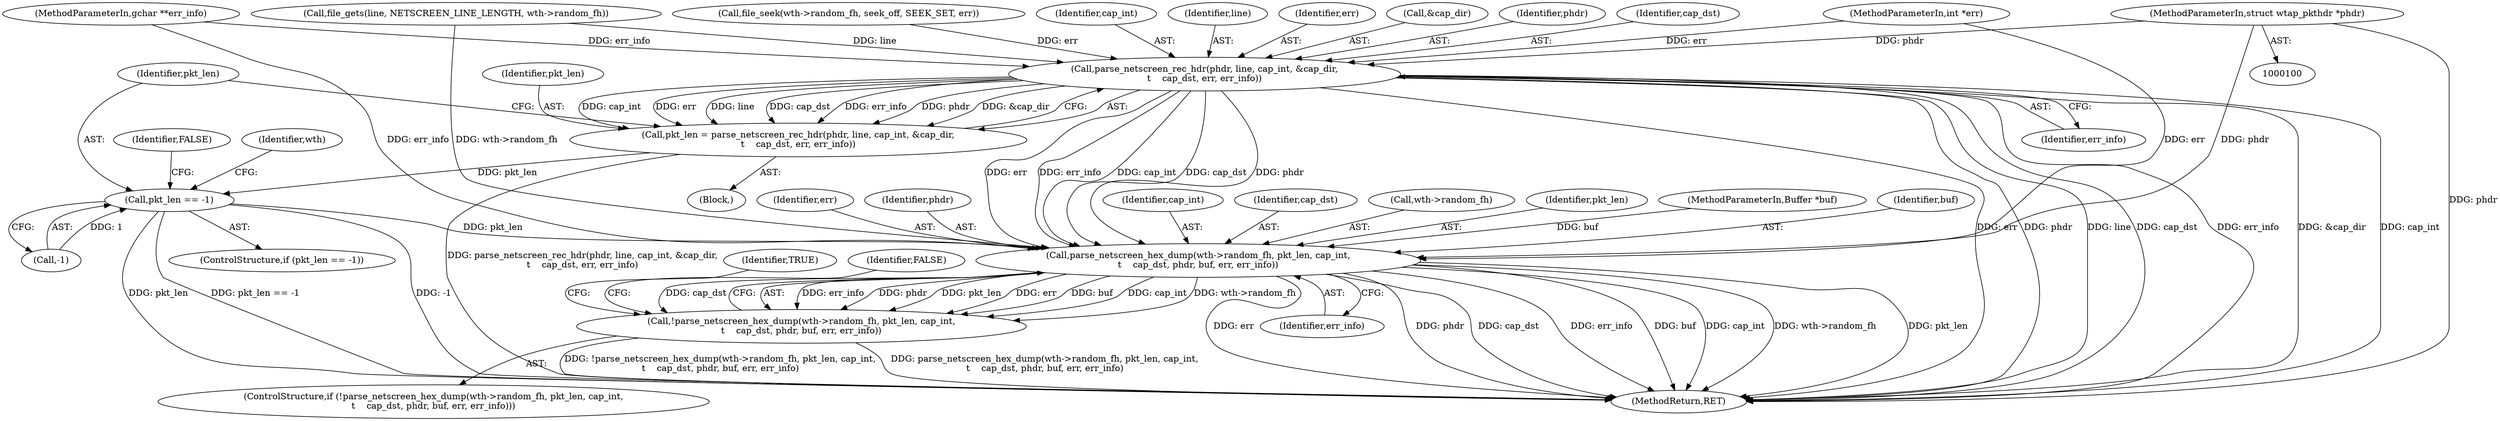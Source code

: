 digraph "1_wireshark_6a140eca7b78b230f1f90a739a32257476513c78_0@pointer" {
"1000103" [label="(MethodParameterIn,struct wtap_pkthdr *phdr)"];
"1000159" [label="(Call,parse_netscreen_rec_hdr(phdr, line, cap_int, &cap_dir,\n\t    cap_dst, err, err_info))"];
"1000157" [label="(Call,pkt_len = parse_netscreen_rec_hdr(phdr, line, cap_int, &cap_dir,\n\t    cap_dst, err, err_info))"];
"1000169" [label="(Call,pkt_len == -1)"];
"1000177" [label="(Call,parse_netscreen_hex_dump(wth->random_fh, pkt_len, cap_int,\n\t    cap_dst, phdr, buf, err, err_info))"];
"1000176" [label="(Call,!parse_netscreen_hex_dump(wth->random_fh, pkt_len, cap_int,\n\t    cap_dst, phdr, buf, err, err_info))"];
"1000161" [label="(Identifier,line)"];
"1000177" [label="(Call,parse_netscreen_hex_dump(wth->random_fh, pkt_len, cap_int,\n\t    cap_dst, phdr, buf, err, err_info))"];
"1000192" [label="(MethodReturn,RET)"];
"1000168" [label="(ControlStructure,if (pkt_len == -1))"];
"1000186" [label="(Identifier,err)"];
"1000184" [label="(Identifier,phdr)"];
"1000166" [label="(Identifier,err)"];
"1000115" [label="(Call,file_seek(wth->random_fh, seek_off, SEEK_SET, err))"];
"1000182" [label="(Identifier,cap_int)"];
"1000174" [label="(Identifier,FALSE)"];
"1000159" [label="(Call,parse_netscreen_rec_hdr(phdr, line, cap_int, &cap_dir,\n\t    cap_dst, err, err_info))"];
"1000191" [label="(Identifier,TRUE)"];
"1000105" [label="(MethodParameterIn,int *err)"];
"1000162" [label="(Identifier,cap_int)"];
"1000187" [label="(Identifier,err_info)"];
"1000129" [label="(Call,file_gets(line, NETSCREEN_LINE_LENGTH, wth->random_fh))"];
"1000171" [label="(Call,-1)"];
"1000157" [label="(Call,pkt_len = parse_netscreen_rec_hdr(phdr, line, cap_int, &cap_dir,\n\t    cap_dst, err, err_info))"];
"1000183" [label="(Identifier,cap_dst)"];
"1000178" [label="(Call,wth->random_fh)"];
"1000189" [label="(Identifier,FALSE)"];
"1000176" [label="(Call,!parse_netscreen_hex_dump(wth->random_fh, pkt_len, cap_int,\n\t    cap_dst, phdr, buf, err, err_info))"];
"1000107" [label="(Block,)"];
"1000170" [label="(Identifier,pkt_len)"];
"1000103" [label="(MethodParameterIn,struct wtap_pkthdr *phdr)"];
"1000106" [label="(MethodParameterIn,gchar **err_info)"];
"1000158" [label="(Identifier,pkt_len)"];
"1000175" [label="(ControlStructure,if (!parse_netscreen_hex_dump(wth->random_fh, pkt_len, cap_int,\n\t    cap_dst, phdr, buf, err, err_info)))"];
"1000163" [label="(Call,&cap_dir)"];
"1000160" [label="(Identifier,phdr)"];
"1000179" [label="(Identifier,wth)"];
"1000181" [label="(Identifier,pkt_len)"];
"1000167" [label="(Identifier,err_info)"];
"1000104" [label="(MethodParameterIn,Buffer *buf)"];
"1000185" [label="(Identifier,buf)"];
"1000169" [label="(Call,pkt_len == -1)"];
"1000165" [label="(Identifier,cap_dst)"];
"1000103" -> "1000100"  [label="AST: "];
"1000103" -> "1000192"  [label="DDG: phdr"];
"1000103" -> "1000159"  [label="DDG: phdr"];
"1000103" -> "1000177"  [label="DDG: phdr"];
"1000159" -> "1000157"  [label="AST: "];
"1000159" -> "1000167"  [label="CFG: "];
"1000160" -> "1000159"  [label="AST: "];
"1000161" -> "1000159"  [label="AST: "];
"1000162" -> "1000159"  [label="AST: "];
"1000163" -> "1000159"  [label="AST: "];
"1000165" -> "1000159"  [label="AST: "];
"1000166" -> "1000159"  [label="AST: "];
"1000167" -> "1000159"  [label="AST: "];
"1000157" -> "1000159"  [label="CFG: "];
"1000159" -> "1000192"  [label="DDG: phdr"];
"1000159" -> "1000192"  [label="DDG: err"];
"1000159" -> "1000192"  [label="DDG: err_info"];
"1000159" -> "1000192"  [label="DDG: &cap_dir"];
"1000159" -> "1000192"  [label="DDG: cap_int"];
"1000159" -> "1000192"  [label="DDG: line"];
"1000159" -> "1000192"  [label="DDG: cap_dst"];
"1000159" -> "1000157"  [label="DDG: cap_int"];
"1000159" -> "1000157"  [label="DDG: err"];
"1000159" -> "1000157"  [label="DDG: line"];
"1000159" -> "1000157"  [label="DDG: cap_dst"];
"1000159" -> "1000157"  [label="DDG: err_info"];
"1000159" -> "1000157"  [label="DDG: phdr"];
"1000159" -> "1000157"  [label="DDG: &cap_dir"];
"1000129" -> "1000159"  [label="DDG: line"];
"1000115" -> "1000159"  [label="DDG: err"];
"1000105" -> "1000159"  [label="DDG: err"];
"1000106" -> "1000159"  [label="DDG: err_info"];
"1000159" -> "1000177"  [label="DDG: cap_int"];
"1000159" -> "1000177"  [label="DDG: cap_dst"];
"1000159" -> "1000177"  [label="DDG: phdr"];
"1000159" -> "1000177"  [label="DDG: err"];
"1000159" -> "1000177"  [label="DDG: err_info"];
"1000157" -> "1000107"  [label="AST: "];
"1000158" -> "1000157"  [label="AST: "];
"1000170" -> "1000157"  [label="CFG: "];
"1000157" -> "1000192"  [label="DDG: parse_netscreen_rec_hdr(phdr, line, cap_int, &cap_dir,\n\t    cap_dst, err, err_info)"];
"1000157" -> "1000169"  [label="DDG: pkt_len"];
"1000169" -> "1000168"  [label="AST: "];
"1000169" -> "1000171"  [label="CFG: "];
"1000170" -> "1000169"  [label="AST: "];
"1000171" -> "1000169"  [label="AST: "];
"1000174" -> "1000169"  [label="CFG: "];
"1000179" -> "1000169"  [label="CFG: "];
"1000169" -> "1000192"  [label="DDG: pkt_len == -1"];
"1000169" -> "1000192"  [label="DDG: -1"];
"1000169" -> "1000192"  [label="DDG: pkt_len"];
"1000171" -> "1000169"  [label="DDG: 1"];
"1000169" -> "1000177"  [label="DDG: pkt_len"];
"1000177" -> "1000176"  [label="AST: "];
"1000177" -> "1000187"  [label="CFG: "];
"1000178" -> "1000177"  [label="AST: "];
"1000181" -> "1000177"  [label="AST: "];
"1000182" -> "1000177"  [label="AST: "];
"1000183" -> "1000177"  [label="AST: "];
"1000184" -> "1000177"  [label="AST: "];
"1000185" -> "1000177"  [label="AST: "];
"1000186" -> "1000177"  [label="AST: "];
"1000187" -> "1000177"  [label="AST: "];
"1000176" -> "1000177"  [label="CFG: "];
"1000177" -> "1000192"  [label="DDG: err_info"];
"1000177" -> "1000192"  [label="DDG: buf"];
"1000177" -> "1000192"  [label="DDG: pkt_len"];
"1000177" -> "1000192"  [label="DDG: cap_int"];
"1000177" -> "1000192"  [label="DDG: wth->random_fh"];
"1000177" -> "1000192"  [label="DDG: err"];
"1000177" -> "1000192"  [label="DDG: phdr"];
"1000177" -> "1000192"  [label="DDG: cap_dst"];
"1000177" -> "1000176"  [label="DDG: err_info"];
"1000177" -> "1000176"  [label="DDG: phdr"];
"1000177" -> "1000176"  [label="DDG: pkt_len"];
"1000177" -> "1000176"  [label="DDG: err"];
"1000177" -> "1000176"  [label="DDG: buf"];
"1000177" -> "1000176"  [label="DDG: cap_int"];
"1000177" -> "1000176"  [label="DDG: wth->random_fh"];
"1000177" -> "1000176"  [label="DDG: cap_dst"];
"1000129" -> "1000177"  [label="DDG: wth->random_fh"];
"1000104" -> "1000177"  [label="DDG: buf"];
"1000105" -> "1000177"  [label="DDG: err"];
"1000106" -> "1000177"  [label="DDG: err_info"];
"1000176" -> "1000175"  [label="AST: "];
"1000189" -> "1000176"  [label="CFG: "];
"1000191" -> "1000176"  [label="CFG: "];
"1000176" -> "1000192"  [label="DDG: !parse_netscreen_hex_dump(wth->random_fh, pkt_len, cap_int,\n\t    cap_dst, phdr, buf, err, err_info)"];
"1000176" -> "1000192"  [label="DDG: parse_netscreen_hex_dump(wth->random_fh, pkt_len, cap_int,\n\t    cap_dst, phdr, buf, err, err_info)"];
}

